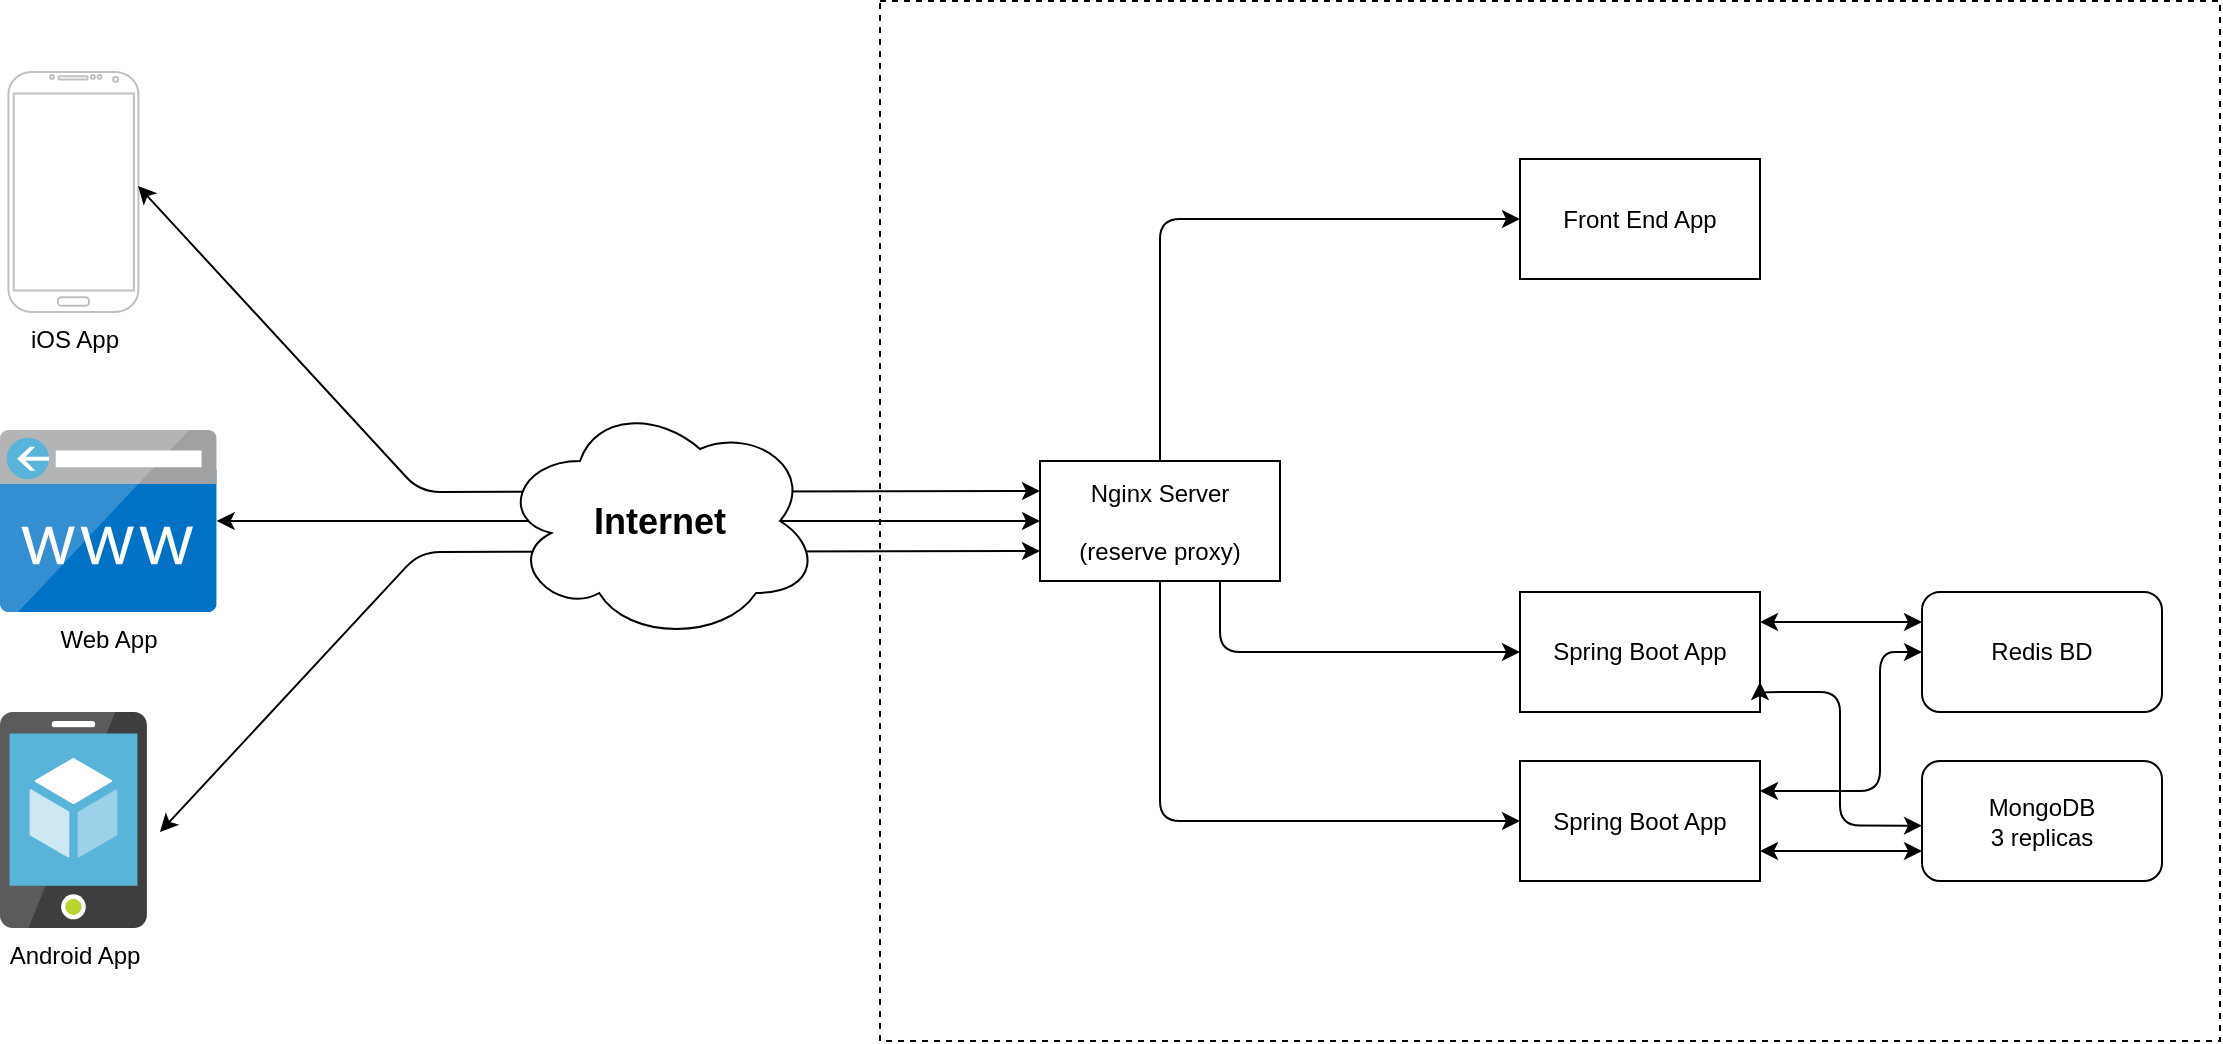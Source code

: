 <mxfile version="14.2.4" type="github">
  <diagram id="Ht1M8jgEwFfnCIfOTk4-" name="Page-1">
    <mxGraphModel dx="1221" dy="676" grid="1" gridSize="10" guides="1" tooltips="1" connect="1" arrows="1" fold="1" page="1" pageScale="1" pageWidth="1169" pageHeight="827" math="0" shadow="0">
      <root>
        <mxCell id="0" />
        <mxCell id="1" parent="0" />
        <mxCell id="UEzPUAAOIrF-is8g5C7q-107" value="" style="rounded=0;whiteSpace=wrap;html=1;labelBackgroundColor=none;fillColor=none;dashed=1;" parent="1" vertex="1">
          <mxGeometry x="440" y="244.5" width="670" height="520" as="geometry" />
        </mxCell>
        <mxCell id="WdOwFS36043pemjJ3od9-1" value="&lt;div&gt;Nginx Server&lt;/div&gt;&lt;div&gt;&lt;br&gt;&lt;/div&gt;&lt;div&gt;(reserve proxy)&lt;br&gt;&lt;/div&gt;" style="rounded=0;whiteSpace=wrap;html=1;" vertex="1" parent="1">
          <mxGeometry x="520" y="474.5" width="120" height="60" as="geometry" />
        </mxCell>
        <mxCell id="WdOwFS36043pemjJ3od9-3" value="&lt;div&gt;Front End App&lt;/div&gt;" style="rounded=0;whiteSpace=wrap;html=1;" vertex="1" parent="1">
          <mxGeometry x="760" y="323.5" width="120" height="60" as="geometry" />
        </mxCell>
        <mxCell id="WdOwFS36043pemjJ3od9-4" value="Spring Boot App" style="rounded=0;whiteSpace=wrap;html=1;" vertex="1" parent="1">
          <mxGeometry x="760" y="624.5" width="120" height="60" as="geometry" />
        </mxCell>
        <mxCell id="WdOwFS36043pemjJ3od9-5" value="&lt;div&gt;Android App&lt;/div&gt;" style="aspect=fixed;html=1;points=[];align=center;image;fontSize=12;image=img/lib/mscae/App_Service_Mobile_App.svg;" vertex="1" parent="1">
          <mxGeometry y="600" width="73.44" height="108" as="geometry" />
        </mxCell>
        <mxCell id="WdOwFS36043pemjJ3od9-8" value="&lt;div&gt;Web App&lt;/div&gt;" style="aspect=fixed;html=1;points=[];align=center;image;fontSize=12;image=img/lib/mscae/CustomDomain.svg;" vertex="1" parent="1">
          <mxGeometry y="459" width="108.33" height="91" as="geometry" />
        </mxCell>
        <mxCell id="WdOwFS36043pemjJ3od9-18" value="iOS App" style="verticalLabelPosition=bottom;verticalAlign=top;html=1;shadow=0;dashed=0;strokeWidth=1;shape=mxgraph.android.phone2;strokeColor=#c0c0c0;" vertex="1" parent="1">
          <mxGeometry x="4.22" y="280" width="65" height="120" as="geometry" />
        </mxCell>
        <mxCell id="WdOwFS36043pemjJ3od9-21" value="" style="endArrow=classic;html=1;entryX=0;entryY=0.5;entryDx=0;entryDy=0;exitX=0.5;exitY=0;exitDx=0;exitDy=0;" edge="1" parent="1" source="WdOwFS36043pemjJ3od9-1" target="WdOwFS36043pemjJ3od9-3">
          <mxGeometry width="50" height="50" relative="1" as="geometry">
            <mxPoint x="540" y="514.5" as="sourcePoint" />
            <mxPoint x="590" y="464.5" as="targetPoint" />
            <Array as="points">
              <mxPoint x="580" y="353.5" />
            </Array>
          </mxGeometry>
        </mxCell>
        <mxCell id="WdOwFS36043pemjJ3od9-22" value="" style="endArrow=classic;html=1;entryX=0;entryY=0.5;entryDx=0;entryDy=0;exitX=0.5;exitY=1;exitDx=0;exitDy=0;" edge="1" parent="1" source="WdOwFS36043pemjJ3od9-1" target="WdOwFS36043pemjJ3od9-4">
          <mxGeometry width="50" height="50" relative="1" as="geometry">
            <mxPoint x="550" y="479.5" as="sourcePoint" />
            <mxPoint x="760" y="358.5" as="targetPoint" />
            <Array as="points">
              <mxPoint x="580" y="654.5" />
            </Array>
          </mxGeometry>
        </mxCell>
        <mxCell id="WdOwFS36043pemjJ3od9-23" value="" style="endArrow=classic;startArrow=classic;html=1;exitX=0;exitY=0.25;exitDx=0;exitDy=0;entryX=0.997;entryY=0.475;entryDx=0;entryDy=0;entryPerimeter=0;" edge="1" parent="1" source="WdOwFS36043pemjJ3od9-1" target="WdOwFS36043pemjJ3od9-18">
          <mxGeometry width="50" height="50" relative="1" as="geometry">
            <mxPoint x="300" y="510" as="sourcePoint" />
            <mxPoint x="350" y="460" as="targetPoint" />
            <Array as="points">
              <mxPoint x="210" y="490" />
            </Array>
          </mxGeometry>
        </mxCell>
        <mxCell id="WdOwFS36043pemjJ3od9-24" value="" style="endArrow=classic;startArrow=classic;html=1;exitX=0;exitY=0.5;exitDx=0;exitDy=0;" edge="1" parent="1" source="WdOwFS36043pemjJ3od9-1" target="WdOwFS36043pemjJ3od9-8">
          <mxGeometry width="50" height="50" relative="1" as="geometry">
            <mxPoint x="300" y="510" as="sourcePoint" />
            <mxPoint x="350" y="460" as="targetPoint" />
          </mxGeometry>
        </mxCell>
        <mxCell id="WdOwFS36043pemjJ3od9-25" value="" style="endArrow=classic;startArrow=classic;html=1;exitX=0;exitY=0.75;exitDx=0;exitDy=0;" edge="1" parent="1" source="WdOwFS36043pemjJ3od9-1">
          <mxGeometry width="50" height="50" relative="1" as="geometry">
            <mxPoint x="340" y="510" as="sourcePoint" />
            <mxPoint x="80" y="660" as="targetPoint" />
            <Array as="points">
              <mxPoint x="210" y="520" />
            </Array>
          </mxGeometry>
        </mxCell>
        <mxCell id="WdOwFS36043pemjJ3od9-26" value="&lt;font size=&quot;1&quot;&gt;&lt;b style=&quot;font-size: 18px&quot;&gt;Internet&lt;/b&gt;&lt;/font&gt;" style="ellipse;shape=cloud;whiteSpace=wrap;html=1;" vertex="1" parent="1">
          <mxGeometry x="250" y="444.5" width="160" height="120" as="geometry" />
        </mxCell>
        <mxCell id="WdOwFS36043pemjJ3od9-27" value="Spring Boot App" style="rounded=0;whiteSpace=wrap;html=1;" vertex="1" parent="1">
          <mxGeometry x="760" y="540" width="120" height="60" as="geometry" />
        </mxCell>
        <mxCell id="WdOwFS36043pemjJ3od9-28" value="" style="endArrow=classic;html=1;entryX=0;entryY=0.5;entryDx=0;entryDy=0;exitX=0.5;exitY=1;exitDx=0;exitDy=0;" edge="1" parent="1" target="WdOwFS36043pemjJ3od9-27">
          <mxGeometry width="50" height="50" relative="1" as="geometry">
            <mxPoint x="610" y="534.5" as="sourcePoint" />
            <mxPoint x="790" y="654.5" as="targetPoint" />
            <Array as="points">
              <mxPoint x="610" y="570" />
            </Array>
          </mxGeometry>
        </mxCell>
        <mxCell id="WdOwFS36043pemjJ3od9-29" value="Redis BD" style="rounded=1;whiteSpace=wrap;html=1;" vertex="1" parent="1">
          <mxGeometry x="961" y="540" width="120" height="60" as="geometry" />
        </mxCell>
        <mxCell id="WdOwFS36043pemjJ3od9-30" value="&lt;div&gt;MongoDB&lt;/div&gt;&lt;div&gt;3 replicas&lt;br&gt;&lt;/div&gt;" style="rounded=1;whiteSpace=wrap;html=1;" vertex="1" parent="1">
          <mxGeometry x="961" y="624.5" width="120" height="60" as="geometry" />
        </mxCell>
        <mxCell id="WdOwFS36043pemjJ3od9-32" value="" style="endArrow=classic;startArrow=classic;html=1;exitX=1;exitY=0.75;exitDx=0;exitDy=0;entryX=0;entryY=0.75;entryDx=0;entryDy=0;" edge="1" parent="1" source="WdOwFS36043pemjJ3od9-4" target="WdOwFS36043pemjJ3od9-30">
          <mxGeometry width="50" height="50" relative="1" as="geometry">
            <mxPoint x="880" y="657" as="sourcePoint" />
            <mxPoint x="930" y="610" as="targetPoint" />
          </mxGeometry>
        </mxCell>
        <mxCell id="WdOwFS36043pemjJ3od9-33" value="" style="endArrow=classic;startArrow=classic;html=1;exitX=1;exitY=0.75;exitDx=0;exitDy=0;edgeStyle=orthogonalEdgeStyle;" edge="1" parent="1" source="WdOwFS36043pemjJ3od9-27">
          <mxGeometry width="50" height="50" relative="1" as="geometry">
            <mxPoint x="880" y="660" as="sourcePoint" />
            <mxPoint x="961" y="656.84" as="targetPoint" />
            <Array as="points">
              <mxPoint x="880" y="590" />
              <mxPoint x="920" y="590" />
              <mxPoint x="920" y="657" />
            </Array>
          </mxGeometry>
        </mxCell>
        <mxCell id="WdOwFS36043pemjJ3od9-34" value="" style="endArrow=classic;startArrow=classic;html=1;exitX=1;exitY=0.25;exitDx=0;exitDy=0;entryX=0;entryY=0.25;entryDx=0;entryDy=0;" edge="1" parent="1" source="WdOwFS36043pemjJ3od9-27" target="WdOwFS36043pemjJ3od9-29">
          <mxGeometry width="50" height="50" relative="1" as="geometry">
            <mxPoint x="880" y="585" as="sourcePoint" />
            <mxPoint x="961" y="656.84" as="targetPoint" />
          </mxGeometry>
        </mxCell>
        <mxCell id="WdOwFS36043pemjJ3od9-35" value="" style="endArrow=classic;startArrow=classic;html=1;exitX=1;exitY=0.25;exitDx=0;exitDy=0;edgeStyle=orthogonalEdgeStyle;" edge="1" parent="1" source="WdOwFS36043pemjJ3od9-4" target="WdOwFS36043pemjJ3od9-29">
          <mxGeometry width="50" height="50" relative="1" as="geometry">
            <mxPoint x="540" y="530" as="sourcePoint" />
            <mxPoint x="590" y="480" as="targetPoint" />
            <Array as="points">
              <mxPoint x="940" y="640" />
              <mxPoint x="940" y="570" />
            </Array>
          </mxGeometry>
        </mxCell>
      </root>
    </mxGraphModel>
  </diagram>
</mxfile>
